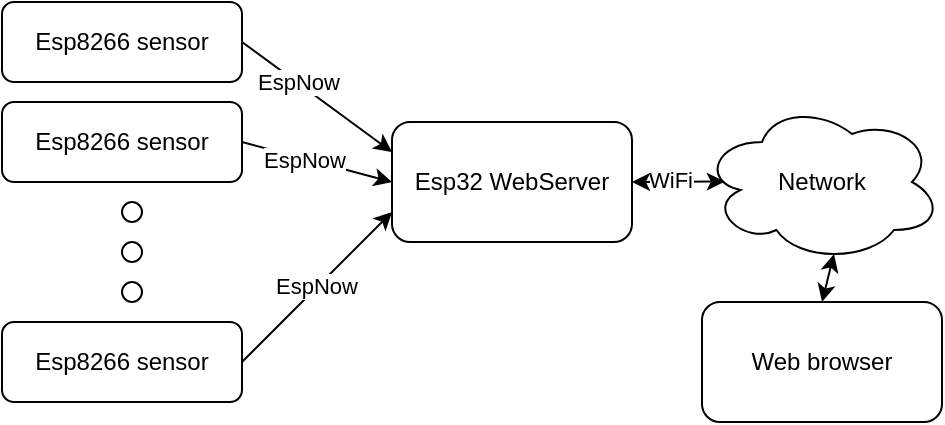 <mxfile version="22.1.16" type="device">
  <diagram name="Page-1" id="tnVmt5oHYTE8JmK_N71c">
    <mxGraphModel dx="989" dy="584" grid="1" gridSize="10" guides="1" tooltips="1" connect="1" arrows="1" fold="1" page="1" pageScale="1" pageWidth="850" pageHeight="1100" math="0" shadow="0">
      <root>
        <mxCell id="0" />
        <mxCell id="1" parent="0" />
        <mxCell id="cczQmj1F7FUQL7PTrjer-1" value="Esp8266 sensor" style="rounded=1;whiteSpace=wrap;html=1;" vertex="1" parent="1">
          <mxGeometry x="110" y="140" width="120" height="40" as="geometry" />
        </mxCell>
        <mxCell id="cczQmj1F7FUQL7PTrjer-2" value="Esp8266 sensor" style="rounded=1;whiteSpace=wrap;html=1;" vertex="1" parent="1">
          <mxGeometry x="110" y="190" width="120" height="40" as="geometry" />
        </mxCell>
        <mxCell id="cczQmj1F7FUQL7PTrjer-3" value="Esp8266 sensor" style="rounded=1;whiteSpace=wrap;html=1;" vertex="1" parent="1">
          <mxGeometry x="110" y="300" width="120" height="40" as="geometry" />
        </mxCell>
        <mxCell id="cczQmj1F7FUQL7PTrjer-4" value="" style="shape=ellipse;html=1;dashed=0;whiteSpace=wrap;perimeter=ellipsePerimeter;" vertex="1" parent="1">
          <mxGeometry x="170" y="240" width="10" height="10" as="geometry" />
        </mxCell>
        <mxCell id="cczQmj1F7FUQL7PTrjer-6" value="" style="shape=ellipse;html=1;dashed=0;whiteSpace=wrap;perimeter=ellipsePerimeter;" vertex="1" parent="1">
          <mxGeometry x="170" y="260" width="10" height="10" as="geometry" />
        </mxCell>
        <mxCell id="cczQmj1F7FUQL7PTrjer-7" value="" style="shape=ellipse;html=1;dashed=0;whiteSpace=wrap;perimeter=ellipsePerimeter;" vertex="1" parent="1">
          <mxGeometry x="170" y="280" width="10" height="10" as="geometry" />
        </mxCell>
        <mxCell id="cczQmj1F7FUQL7PTrjer-8" value="Esp32 WebServer" style="rounded=1;whiteSpace=wrap;html=1;" vertex="1" parent="1">
          <mxGeometry x="305" y="200" width="120" height="60" as="geometry" />
        </mxCell>
        <mxCell id="cczQmj1F7FUQL7PTrjer-9" value="" style="endArrow=classic;html=1;rounded=0;exitX=1;exitY=0.5;exitDx=0;exitDy=0;entryX=0;entryY=0.75;entryDx=0;entryDy=0;" edge="1" parent="1" source="cczQmj1F7FUQL7PTrjer-3" target="cczQmj1F7FUQL7PTrjer-8">
          <mxGeometry width="50" height="50" relative="1" as="geometry">
            <mxPoint x="260" y="330" as="sourcePoint" />
            <mxPoint x="310" y="280" as="targetPoint" />
          </mxGeometry>
        </mxCell>
        <mxCell id="cczQmj1F7FUQL7PTrjer-20" value="EspNow" style="edgeLabel;html=1;align=center;verticalAlign=middle;resizable=0;points=[];" vertex="1" connectable="0" parent="cczQmj1F7FUQL7PTrjer-9">
          <mxGeometry x="-0.005" y="1" relative="1" as="geometry">
            <mxPoint as="offset" />
          </mxGeometry>
        </mxCell>
        <mxCell id="cczQmj1F7FUQL7PTrjer-10" value="" style="endArrow=classic;html=1;rounded=0;exitX=1;exitY=0.5;exitDx=0;exitDy=0;entryX=0;entryY=0.5;entryDx=0;entryDy=0;" edge="1" parent="1" source="cczQmj1F7FUQL7PTrjer-2" target="cczQmj1F7FUQL7PTrjer-8">
          <mxGeometry width="50" height="50" relative="1" as="geometry">
            <mxPoint x="400" y="330" as="sourcePoint" />
            <mxPoint x="450" y="280" as="targetPoint" />
          </mxGeometry>
        </mxCell>
        <mxCell id="cczQmj1F7FUQL7PTrjer-19" value="EspNow" style="edgeLabel;html=1;align=center;verticalAlign=middle;resizable=0;points=[];" vertex="1" connectable="0" parent="cczQmj1F7FUQL7PTrjer-10">
          <mxGeometry x="-0.179" y="-1" relative="1" as="geometry">
            <mxPoint as="offset" />
          </mxGeometry>
        </mxCell>
        <mxCell id="cczQmj1F7FUQL7PTrjer-11" value="" style="endArrow=classic;html=1;rounded=0;exitX=1;exitY=0.5;exitDx=0;exitDy=0;entryX=0;entryY=0.25;entryDx=0;entryDy=0;" edge="1" parent="1" source="cczQmj1F7FUQL7PTrjer-1" target="cczQmj1F7FUQL7PTrjer-8">
          <mxGeometry width="50" height="50" relative="1" as="geometry">
            <mxPoint x="280" y="140" as="sourcePoint" />
            <mxPoint x="330" y="90" as="targetPoint" />
          </mxGeometry>
        </mxCell>
        <mxCell id="cczQmj1F7FUQL7PTrjer-18" value="EspNow" style="edgeLabel;html=1;align=center;verticalAlign=middle;resizable=0;points=[];" vertex="1" connectable="0" parent="cczQmj1F7FUQL7PTrjer-11">
          <mxGeometry x="-0.281" relative="1" as="geometry">
            <mxPoint x="1" as="offset" />
          </mxGeometry>
        </mxCell>
        <mxCell id="cczQmj1F7FUQL7PTrjer-12" value="Web browser&lt;br&gt;" style="rounded=1;whiteSpace=wrap;html=1;" vertex="1" parent="1">
          <mxGeometry x="460" y="290" width="120" height="60" as="geometry" />
        </mxCell>
        <mxCell id="cczQmj1F7FUQL7PTrjer-14" value="Network" style="ellipse;shape=cloud;whiteSpace=wrap;html=1;" vertex="1" parent="1">
          <mxGeometry x="460" y="190" width="120" height="80" as="geometry" />
        </mxCell>
        <mxCell id="cczQmj1F7FUQL7PTrjer-16" value="" style="endArrow=classic;startArrow=classic;html=1;rounded=0;exitX=1;exitY=0.5;exitDx=0;exitDy=0;entryX=0.095;entryY=0.497;entryDx=0;entryDy=0;entryPerimeter=0;" edge="1" parent="1" source="cczQmj1F7FUQL7PTrjer-8" target="cczQmj1F7FUQL7PTrjer-14">
          <mxGeometry width="50" height="50" relative="1" as="geometry">
            <mxPoint x="400" y="330" as="sourcePoint" />
            <mxPoint x="450" y="280" as="targetPoint" />
          </mxGeometry>
        </mxCell>
        <mxCell id="cczQmj1F7FUQL7PTrjer-21" value="WiFi" style="edgeLabel;html=1;align=center;verticalAlign=middle;resizable=0;points=[];" vertex="1" connectable="0" parent="cczQmj1F7FUQL7PTrjer-16">
          <mxGeometry x="-0.176" y="1" relative="1" as="geometry">
            <mxPoint as="offset" />
          </mxGeometry>
        </mxCell>
        <mxCell id="cczQmj1F7FUQL7PTrjer-17" value="" style="endArrow=classic;startArrow=classic;html=1;rounded=0;exitX=0.5;exitY=0;exitDx=0;exitDy=0;entryX=0.55;entryY=0.95;entryDx=0;entryDy=0;entryPerimeter=0;" edge="1" parent="1" source="cczQmj1F7FUQL7PTrjer-12" target="cczQmj1F7FUQL7PTrjer-14">
          <mxGeometry width="50" height="50" relative="1" as="geometry">
            <mxPoint x="400" y="330" as="sourcePoint" />
            <mxPoint x="450" y="280" as="targetPoint" />
          </mxGeometry>
        </mxCell>
      </root>
    </mxGraphModel>
  </diagram>
</mxfile>
